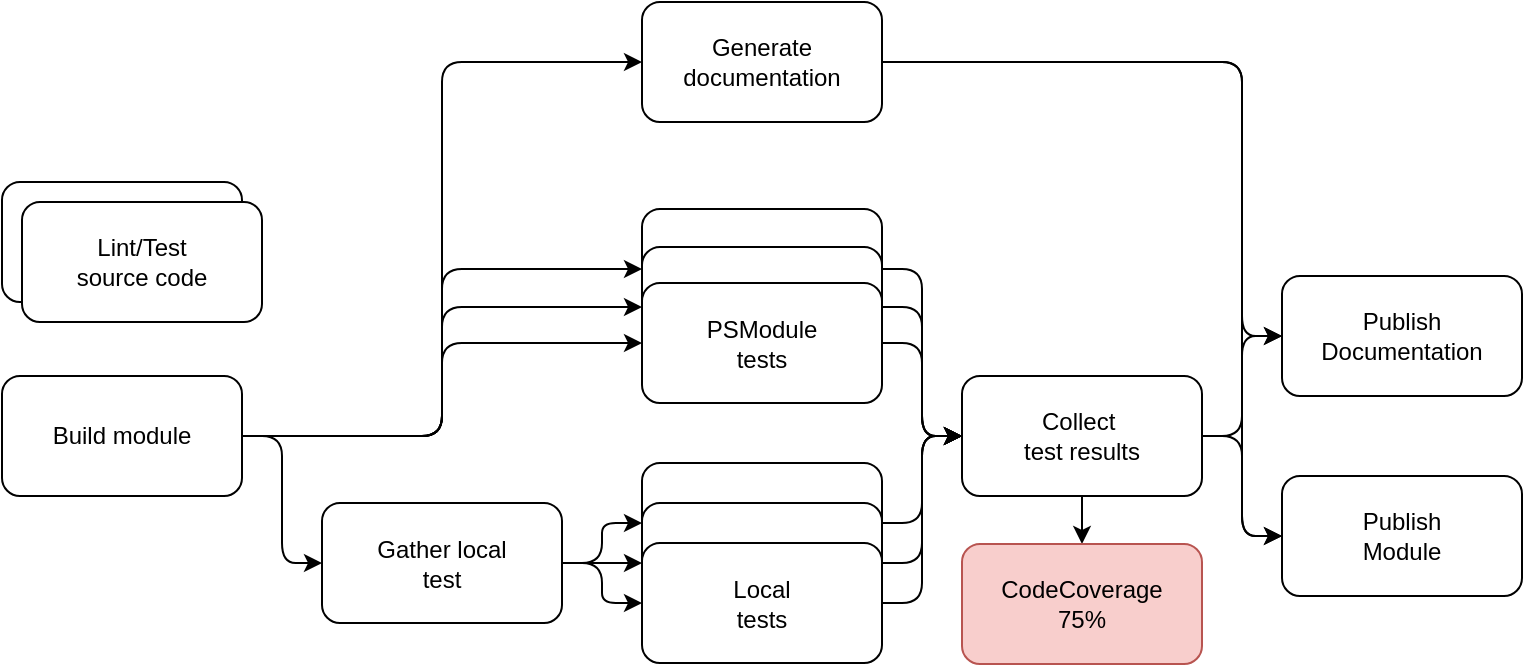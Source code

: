 <mxfile>
    <diagram name="Page-1" id="AVgqyzCaT5g_HGF3t2XU">
        <mxGraphModel dx="868" dy="435" grid="1" gridSize="10" guides="1" tooltips="1" connect="1" arrows="1" fold="1" page="1" pageScale="1" pageWidth="850" pageHeight="1100" math="0" shadow="0">
            <root>
                <mxCell id="0"/>
                <mxCell id="1" parent="0"/>
                <mxCell id="5" style="edgeStyle=orthogonalEdgeStyle;html=1;entryX=0;entryY=0.5;entryDx=0;entryDy=0;rounded=1;curved=0;" parent="1" source="pFe5YTL7qQIc07WUC1TG-1" target="2" edge="1">
                    <mxGeometry relative="1" as="geometry"/>
                </mxCell>
                <mxCell id="6" style="edgeStyle=orthogonalEdgeStyle;html=1;entryX=0;entryY=0.5;entryDx=0;entryDy=0;rounded=1;curved=0;" parent="1" source="pFe5YTL7qQIc07WUC1TG-1" target="3" edge="1">
                    <mxGeometry relative="1" as="geometry"/>
                </mxCell>
                <mxCell id="7" style="edgeStyle=orthogonalEdgeStyle;html=1;entryX=0;entryY=0.5;entryDx=0;entryDy=0;rounded=1;curved=0;" parent="1" source="pFe5YTL7qQIc07WUC1TG-1" target="4" edge="1">
                    <mxGeometry relative="1" as="geometry"/>
                </mxCell>
                <mxCell id="8" style="edgeStyle=orthogonalEdgeStyle;html=1;entryX=0;entryY=0.5;entryDx=0;entryDy=0;rounded=1;curved=0;" parent="1" source="pFe5YTL7qQIc07WUC1TG-1" target="pFe5YTL7qQIc07WUC1TG-2" edge="1">
                    <mxGeometry relative="1" as="geometry"/>
                </mxCell>
                <mxCell id="14" style="edgeStyle=orthogonalEdgeStyle;html=1;entryX=0;entryY=0.5;entryDx=0;entryDy=0;rounded=1;curved=0;" parent="1" source="pFe5YTL7qQIc07WUC1TG-1" target="13" edge="1">
                    <mxGeometry relative="1" as="geometry"/>
                </mxCell>
                <mxCell id="pFe5YTL7qQIc07WUC1TG-1" value="Build module" style="rounded=1;whiteSpace=wrap;html=1;" parent="1" vertex="1">
                    <mxGeometry x="80" y="327" width="120" height="60" as="geometry"/>
                </mxCell>
                <mxCell id="pFe5YTL7qQIc07WUC1TG-6" style="edgeStyle=orthogonalEdgeStyle;rounded=1;orthogonalLoop=1;jettySize=auto;html=1;entryX=0;entryY=0.5;entryDx=0;entryDy=0;curved=0;" parent="1" source="pFe5YTL7qQIc07WUC1TG-2" target="pFe5YTL7qQIc07WUC1TG-4" edge="1">
                    <mxGeometry relative="1" as="geometry"/>
                </mxCell>
                <mxCell id="pFe5YTL7qQIc07WUC1TG-7" style="edgeStyle=orthogonalEdgeStyle;rounded=1;orthogonalLoop=1;jettySize=auto;html=1;entryX=0;entryY=0.5;entryDx=0;entryDy=0;curved=0;" parent="1" source="pFe5YTL7qQIc07WUC1TG-2" target="pFe5YTL7qQIc07WUC1TG-3" edge="1">
                    <mxGeometry relative="1" as="geometry"/>
                </mxCell>
                <mxCell id="pFe5YTL7qQIc07WUC1TG-8" style="edgeStyle=orthogonalEdgeStyle;rounded=1;orthogonalLoop=1;jettySize=auto;html=1;entryX=0;entryY=0.5;entryDx=0;entryDy=0;curved=0;" parent="1" source="pFe5YTL7qQIc07WUC1TG-2" target="pFe5YTL7qQIc07WUC1TG-5" edge="1">
                    <mxGeometry relative="1" as="geometry"/>
                </mxCell>
                <mxCell id="pFe5YTL7qQIc07WUC1TG-2" value="Gather local&lt;br&gt;&lt;span style=&quot;background-color: transparent;&quot;&gt;test&lt;/span&gt;" style="rounded=1;whiteSpace=wrap;html=1;" parent="1" vertex="1">
                    <mxGeometry x="240" y="390.5" width="120" height="60" as="geometry"/>
                </mxCell>
                <mxCell id="pFe5YTL7qQIc07WUC1TG-11" style="edgeStyle=orthogonalEdgeStyle;rounded=1;orthogonalLoop=1;jettySize=auto;html=1;entryX=0;entryY=0.5;entryDx=0;entryDy=0;curved=0;" parent="1" source="pFe5YTL7qQIc07WUC1TG-3" target="pFe5YTL7qQIc07WUC1TG-10" edge="1">
                    <mxGeometry relative="1" as="geometry"/>
                </mxCell>
                <mxCell id="pFe5YTL7qQIc07WUC1TG-3" value="Run test A" style="rounded=1;whiteSpace=wrap;html=1;" parent="1" vertex="1">
                    <mxGeometry x="400" y="370.5" width="120" height="60" as="geometry"/>
                </mxCell>
                <mxCell id="pFe5YTL7qQIc07WUC1TG-13" style="edgeStyle=orthogonalEdgeStyle;rounded=1;orthogonalLoop=1;jettySize=auto;html=1;entryX=0;entryY=0.5;entryDx=0;entryDy=0;curved=0;" parent="1" source="pFe5YTL7qQIc07WUC1TG-4" target="pFe5YTL7qQIc07WUC1TG-10" edge="1">
                    <mxGeometry relative="1" as="geometry"/>
                </mxCell>
                <mxCell id="pFe5YTL7qQIc07WUC1TG-4" value="Run test B" style="rounded=1;whiteSpace=wrap;html=1;" parent="1" vertex="1">
                    <mxGeometry x="400" y="390.5" width="120" height="60" as="geometry"/>
                </mxCell>
                <mxCell id="pFe5YTL7qQIc07WUC1TG-12" style="edgeStyle=orthogonalEdgeStyle;rounded=1;orthogonalLoop=1;jettySize=auto;html=1;entryX=0;entryY=0.5;entryDx=0;entryDy=0;curved=0;" parent="1" source="pFe5YTL7qQIc07WUC1TG-5" target="pFe5YTL7qQIc07WUC1TG-10" edge="1">
                    <mxGeometry relative="1" as="geometry"/>
                </mxCell>
                <mxCell id="pFe5YTL7qQIc07WUC1TG-5" value="Local&lt;div&gt;tests&lt;/div&gt;" style="rounded=1;whiteSpace=wrap;html=1;" parent="1" vertex="1">
                    <mxGeometry x="400" y="410.5" width="120" height="60" as="geometry"/>
                </mxCell>
                <mxCell id="19" style="edgeStyle=orthogonalEdgeStyle;html=1;entryX=0;entryY=0.5;entryDx=0;entryDy=0;rounded=1;curved=0;" parent="1" source="pFe5YTL7qQIc07WUC1TG-10" target="16" edge="1">
                    <mxGeometry relative="1" as="geometry"/>
                </mxCell>
                <mxCell id="20" style="edgeStyle=orthogonalEdgeStyle;html=1;entryX=0;entryY=0.5;entryDx=0;entryDy=0;rounded=1;curved=0;" parent="1" source="pFe5YTL7qQIc07WUC1TG-10" target="15" edge="1">
                    <mxGeometry relative="1" as="geometry"/>
                </mxCell>
                <mxCell id="21" style="edgeStyle=none;html=1;entryX=0.5;entryY=0;entryDx=0;entryDy=0;" edge="1" parent="1" source="pFe5YTL7qQIc07WUC1TG-10" target="22">
                    <mxGeometry relative="1" as="geometry">
                        <mxPoint x="620" y="420" as="targetPoint"/>
                    </mxGeometry>
                </mxCell>
                <mxCell id="pFe5YTL7qQIc07WUC1TG-10" value="Collect&amp;nbsp;&lt;div&gt;test results&lt;/div&gt;" style="rounded=1;whiteSpace=wrap;html=1;" parent="1" vertex="1">
                    <mxGeometry x="560" y="327" width="120" height="60" as="geometry"/>
                </mxCell>
                <mxCell id="pFe5YTL7qQIc07WUC1TG-14" value="Run test A" style="rounded=1;whiteSpace=wrap;html=1;" parent="1" vertex="1">
                    <mxGeometry x="80" y="230" width="120" height="60" as="geometry"/>
                </mxCell>
                <mxCell id="pFe5YTL7qQIc07WUC1TG-17" value="Lint/Test&lt;div&gt;source code&lt;/div&gt;" style="rounded=1;whiteSpace=wrap;html=1;" parent="1" vertex="1">
                    <mxGeometry x="90" y="240" width="120" height="60" as="geometry"/>
                </mxCell>
                <mxCell id="9" style="edgeStyle=orthogonalEdgeStyle;html=1;entryX=0;entryY=0.5;entryDx=0;entryDy=0;exitX=1;exitY=0.5;exitDx=0;exitDy=0;rounded=1;curved=0;" parent="1" source="2" target="pFe5YTL7qQIc07WUC1TG-10" edge="1">
                    <mxGeometry relative="1" as="geometry"/>
                </mxCell>
                <mxCell id="2" value="Run test A" style="rounded=1;whiteSpace=wrap;html=1;" parent="1" vertex="1">
                    <mxGeometry x="400" y="243.5" width="120" height="60" as="geometry"/>
                </mxCell>
                <mxCell id="10" style="edgeStyle=orthogonalEdgeStyle;html=1;exitX=1;exitY=0.5;exitDx=0;exitDy=0;rounded=1;entryX=0;entryY=0.5;entryDx=0;entryDy=0;curved=0;" parent="1" source="3" target="pFe5YTL7qQIc07WUC1TG-10" edge="1">
                    <mxGeometry relative="1" as="geometry">
                        <mxPoint x="620" y="357" as="targetPoint"/>
                    </mxGeometry>
                </mxCell>
                <mxCell id="3" value="Run test B" style="rounded=1;whiteSpace=wrap;html=1;" parent="1" vertex="1">
                    <mxGeometry x="400" y="262.5" width="120" height="60" as="geometry"/>
                </mxCell>
                <mxCell id="11" style="edgeStyle=orthogonalEdgeStyle;html=1;exitX=1;exitY=0.5;exitDx=0;exitDy=0;rounded=1;entryX=0;entryY=0.5;entryDx=0;entryDy=0;curved=0;" parent="1" source="4" target="pFe5YTL7qQIc07WUC1TG-10" edge="1">
                    <mxGeometry relative="1" as="geometry">
                        <mxPoint x="620" y="357" as="targetPoint"/>
                    </mxGeometry>
                </mxCell>
                <mxCell id="4" value="PSModule&lt;div&gt;t&lt;span style=&quot;background-color: transparent;&quot;&gt;ests&lt;/span&gt;&lt;/div&gt;" style="rounded=1;whiteSpace=wrap;html=1;" parent="1" vertex="1">
                    <mxGeometry x="400" y="280.5" width="120" height="60" as="geometry"/>
                </mxCell>
                <mxCell id="17" style="edgeStyle=orthogonalEdgeStyle;html=1;entryX=0;entryY=0.5;entryDx=0;entryDy=0;rounded=1;curved=0;" parent="1" source="13" target="15" edge="1">
                    <mxGeometry relative="1" as="geometry">
                        <Array as="points">
                            <mxPoint x="700" y="170"/>
                            <mxPoint x="700" y="307"/>
                        </Array>
                    </mxGeometry>
                </mxCell>
                <mxCell id="18" style="edgeStyle=orthogonalEdgeStyle;html=1;entryX=0;entryY=0.5;entryDx=0;entryDy=0;rounded=1;curved=0;" parent="1" source="13" target="16" edge="1">
                    <mxGeometry relative="1" as="geometry">
                        <Array as="points">
                            <mxPoint x="700" y="170"/>
                            <mxPoint x="700" y="407"/>
                        </Array>
                    </mxGeometry>
                </mxCell>
                <mxCell id="13" value="Generate&lt;div&gt;documentation&lt;/div&gt;" style="rounded=1;whiteSpace=wrap;html=1;" parent="1" vertex="1">
                    <mxGeometry x="400" y="140" width="120" height="60" as="geometry"/>
                </mxCell>
                <mxCell id="15" value="Publish&lt;div&gt;Documentation&lt;/div&gt;" style="rounded=1;whiteSpace=wrap;html=1;" parent="1" vertex="1">
                    <mxGeometry x="720" y="277" width="120" height="60" as="geometry"/>
                </mxCell>
                <mxCell id="16" value="Publish&lt;div&gt;Module&lt;/div&gt;" style="rounded=1;whiteSpace=wrap;html=1;" parent="1" vertex="1">
                    <mxGeometry x="720" y="377" width="120" height="60" as="geometry"/>
                </mxCell>
                <mxCell id="22" value="CodeCoverage&lt;div&gt;75%&lt;/div&gt;" style="rounded=1;whiteSpace=wrap;html=1;fillColor=#f8cecc;strokeColor=#b85450;" vertex="1" parent="1">
                    <mxGeometry x="560" y="411" width="120" height="60" as="geometry"/>
                </mxCell>
            </root>
        </mxGraphModel>
    </diagram>
</mxfile>
